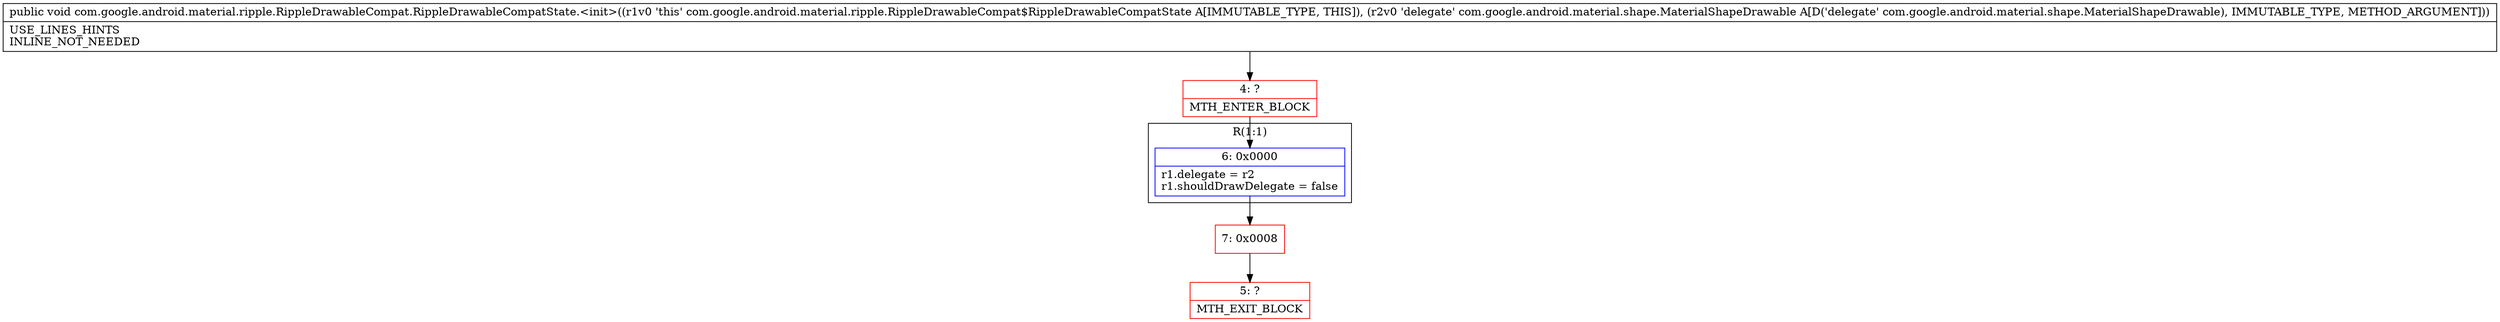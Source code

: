 digraph "CFG forcom.google.android.material.ripple.RippleDrawableCompat.RippleDrawableCompatState.\<init\>(Lcom\/google\/android\/material\/shape\/MaterialShapeDrawable;)V" {
subgraph cluster_Region_1789854694 {
label = "R(1:1)";
node [shape=record,color=blue];
Node_6 [shape=record,label="{6\:\ 0x0000|r1.delegate = r2\lr1.shouldDrawDelegate = false\l}"];
}
Node_4 [shape=record,color=red,label="{4\:\ ?|MTH_ENTER_BLOCK\l}"];
Node_7 [shape=record,color=red,label="{7\:\ 0x0008}"];
Node_5 [shape=record,color=red,label="{5\:\ ?|MTH_EXIT_BLOCK\l}"];
MethodNode[shape=record,label="{public void com.google.android.material.ripple.RippleDrawableCompat.RippleDrawableCompatState.\<init\>((r1v0 'this' com.google.android.material.ripple.RippleDrawableCompat$RippleDrawableCompatState A[IMMUTABLE_TYPE, THIS]), (r2v0 'delegate' com.google.android.material.shape.MaterialShapeDrawable A[D('delegate' com.google.android.material.shape.MaterialShapeDrawable), IMMUTABLE_TYPE, METHOD_ARGUMENT]))  | USE_LINES_HINTS\lINLINE_NOT_NEEDED\l}"];
MethodNode -> Node_4;Node_6 -> Node_7;
Node_4 -> Node_6;
Node_7 -> Node_5;
}

